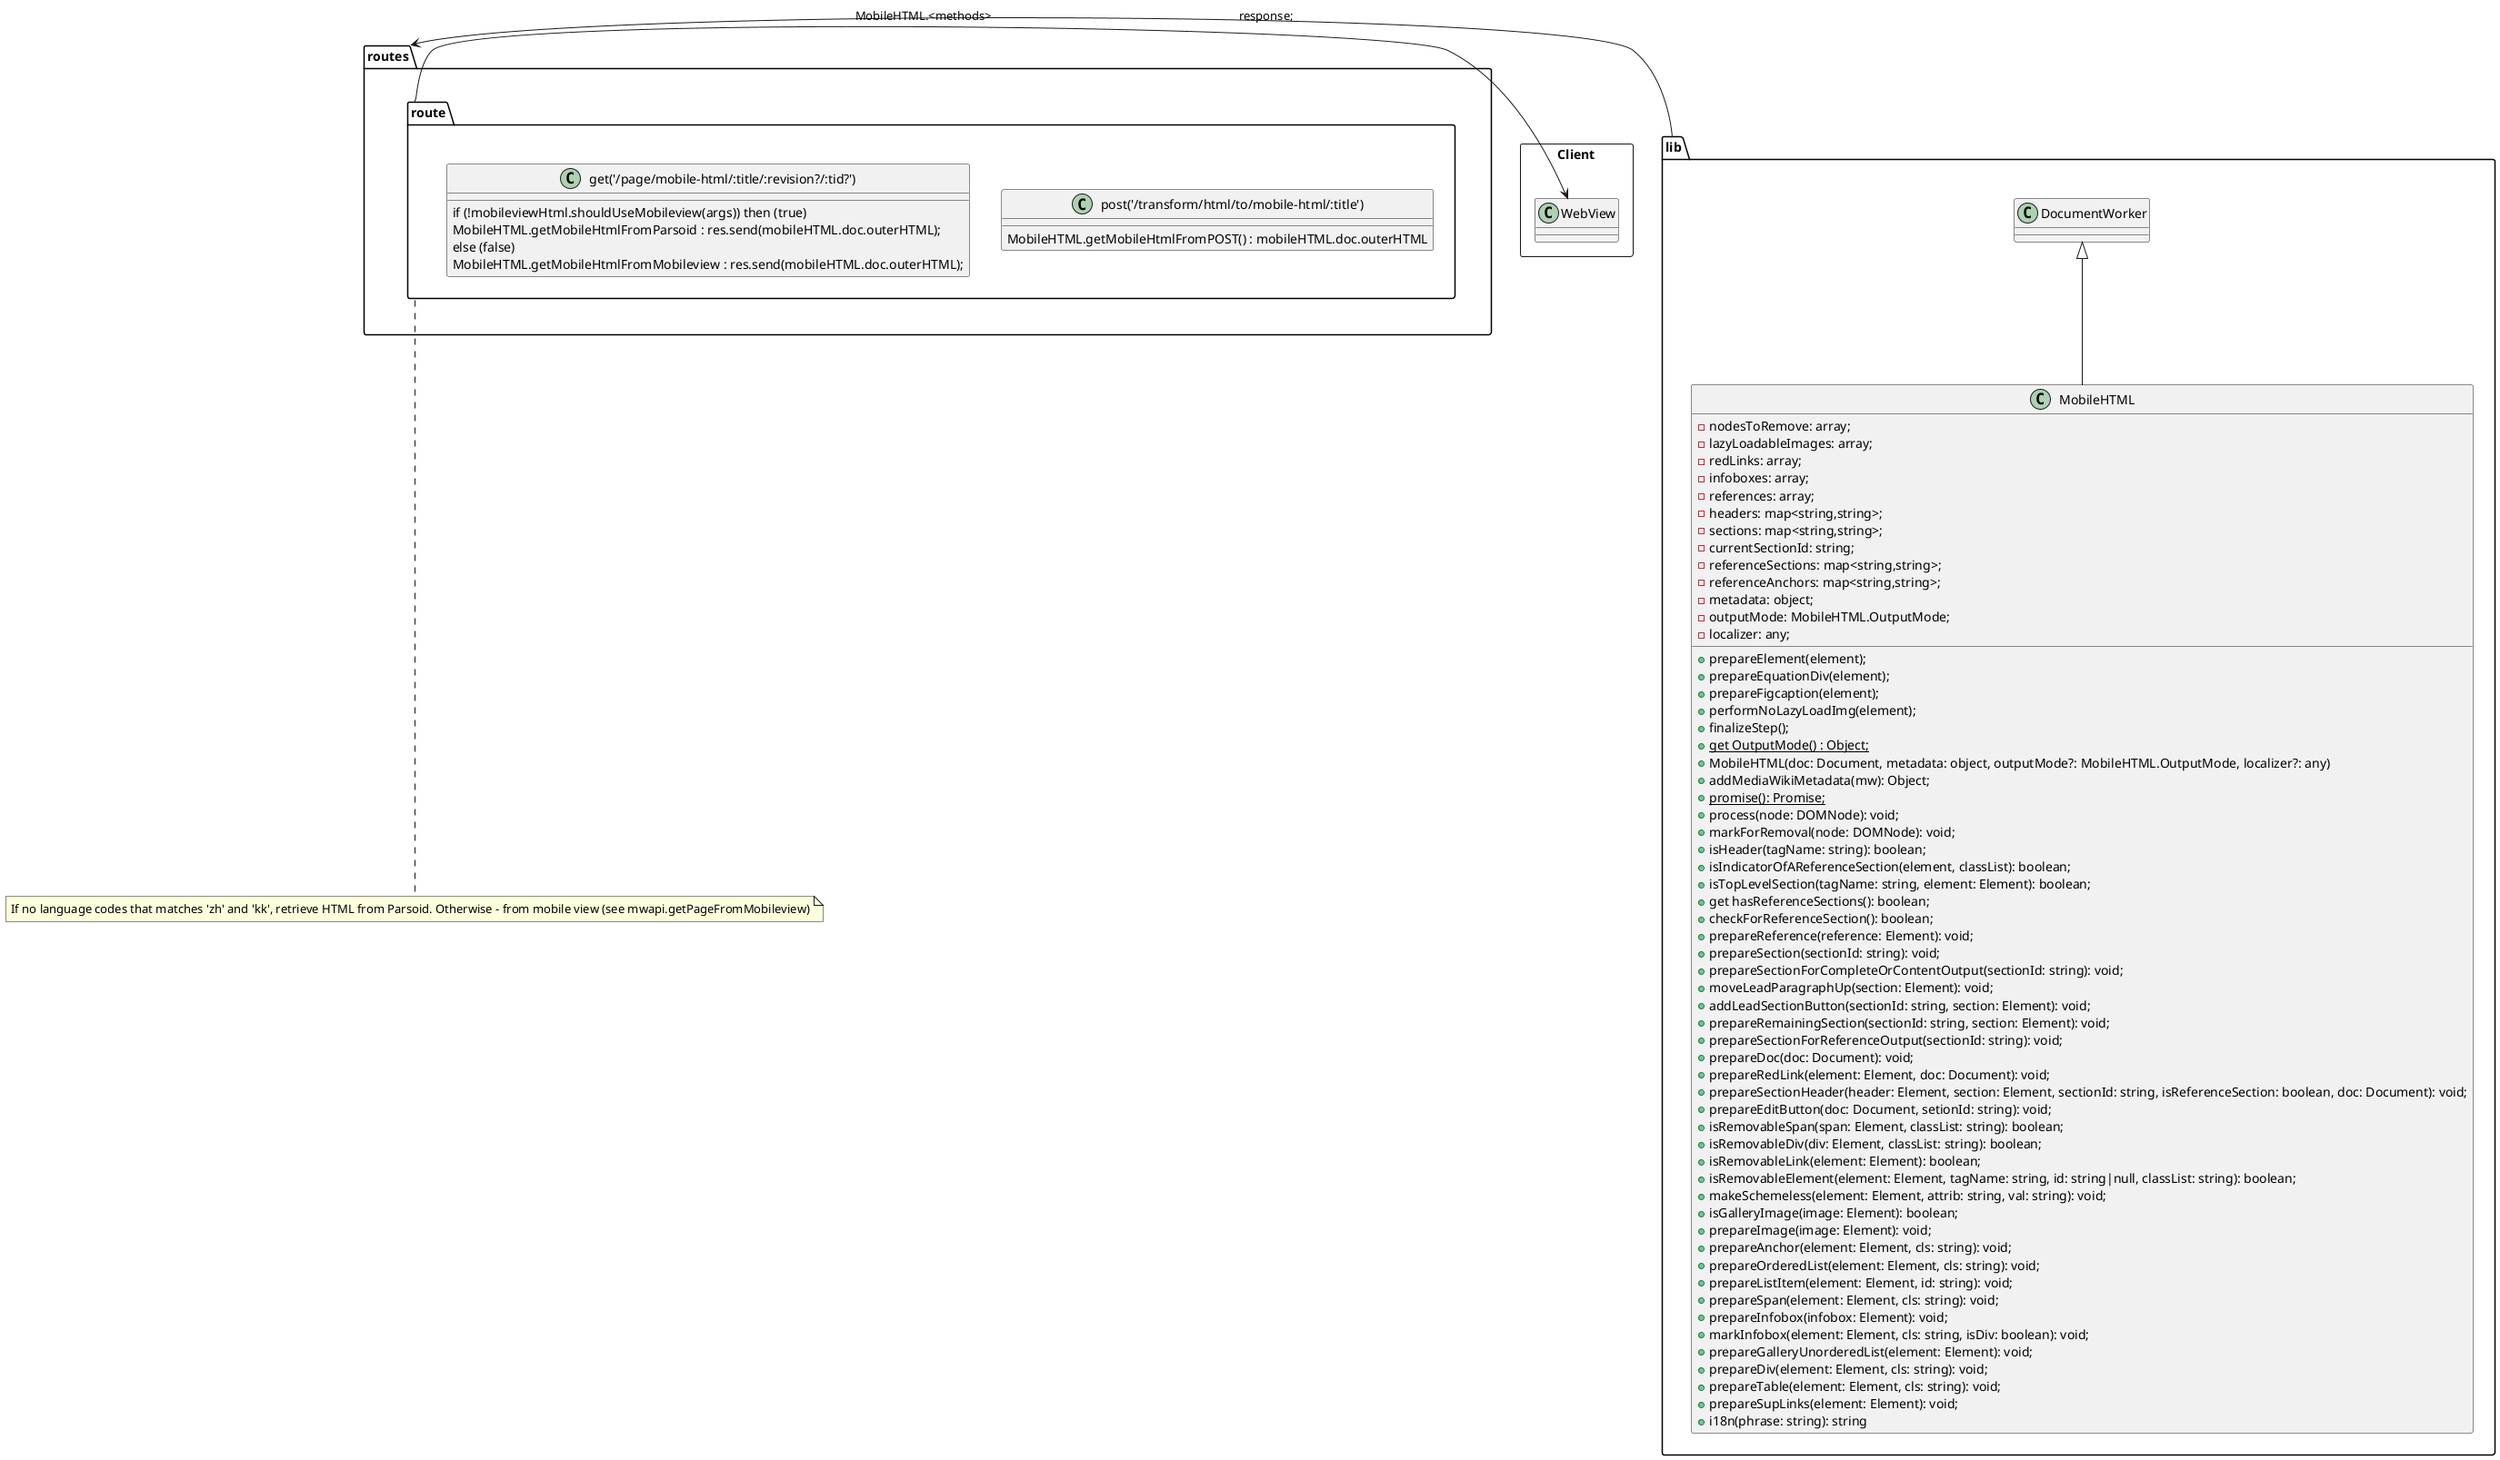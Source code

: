 @startuml

package lib {
    class MobileHTML extends DocumentWorker {
    + prepareElement(element);
    + prepareEquationDiv(element);
    + prepareFigcaption(element);
    + performNoLazyLoadImg(element);
    + finalizeStep();
    + {static} get OutputMode() : Object;
    - nodesToRemove: array;
    - lazyLoadableImages: array;
    - redLinks: array;
    - infoboxes: array;
    - references: array;
    - headers: map<string,string>;
    - sections: map<string,string>;
    - currentSectionId: string;
    - referenceSections: map<string,string>;
    - referenceAnchors: map<string,string>;
    - metadata: object;
    - outputMode: MobileHTML.OutputMode;
    - localizer: any;
    + MobileHTML(doc: Document, metadata: object, outputMode?: MobileHTML.OutputMode, localizer?: any)
    + addMediaWikiMetadata(mw): Object;
    + {static} promise(): Promise;
    + process(node: DOMNode): void;
    + markForRemoval(node: DOMNode): void;
    + isHeader(tagName: string): boolean;
    + isIndicatorOfAReferenceSection(element, classList): boolean;
    + isTopLevelSection(tagName: string, element: Element): boolean;
    + get hasReferenceSections(): boolean;
    + checkForReferenceSection(): boolean;
    + prepareReference(reference: Element): void;
    + prepareSection(sectionId: string): void;
    + prepareSectionForCompleteOrContentOutput(sectionId: string): void;
    + moveLeadParagraphUp(section: Element): void;
    + addLeadSectionButton(sectionId: string, section: Element): void;
    + prepareRemainingSection(sectionId: string, section: Element): void;
    + prepareSectionForReferenceOutput(sectionId: string): void;
    + prepareDoc(doc: Document): void;
    + prepareRedLink(element: Element, doc: Document): void;
    + prepareSectionHeader(header: Element, section: Element, sectionId: string, isReferenceSection: boolean, doc: Document): void;
    + prepareEditButton(doc: Document, setionId: string): void;
    + isRemovableSpan(span: Element, classList: string): boolean;
    + isRemovableDiv(div: Element, classList: string): boolean;
    + isRemovableLink(element: Element): boolean;
    + isRemovableElement(element: Element, tagName: string, id: string|null, classList: string): boolean;
    + makeSchemeless(element: Element, attrib: string, val: string): void;
    + isGalleryImage(image: Element): boolean;
    + prepareImage(image: Element): void;
    + prepareAnchor(element: Element, cls: string): void;
    + prepareOrderedList(element: Element, cls: string): void;
    + prepareListItem(element: Element, id: string): void;
    + prepareSpan(element: Element, cls: string): void;
    + prepareInfobox(infobox: Element): void;
    + markInfobox(element: Element, cls: string, isDiv: boolean): void;
    + prepareGalleryUnorderedList(element: Element): void;
    + prepareDiv(element: Element, cls: string): void;
    + prepareTable(element: Element, cls: string): void;
    + prepareSupLinks(element: Element): void;
    + i18n(phrase: string): string
    }
}

package routes {
 class route.post('/transform/html/to/mobile-html/:title') {
   MobileHTML.getMobileHtmlFromPOST() : mobileHTML.doc.outerHTML
 }
 class route.get('/page/mobile-html/:title/:revision?/:tid?') {
  if (!mobileviewHtml.shouldUseMobileview(args)) then (true)
    MobileHTML.getMobileHtmlFromParsoid : res.send(mobileHTML.doc.outerHTML);
  else (false)
    MobileHTML.getMobileHtmlFromMobileview : res.send(mobileHTML.doc.outerHTML);
 }
}

note bottom of route
  If no language codes that matches 'zh' and 'kk', retrieve HTML from Parsoid. Otherwise - from mobile view (see mwapi.getPageFromMobileview)
end note

package Client <<Rectangle>> {
 route -> WebView : response;
}

lib -> routes : MobileHTML.<methods>

@enduml
